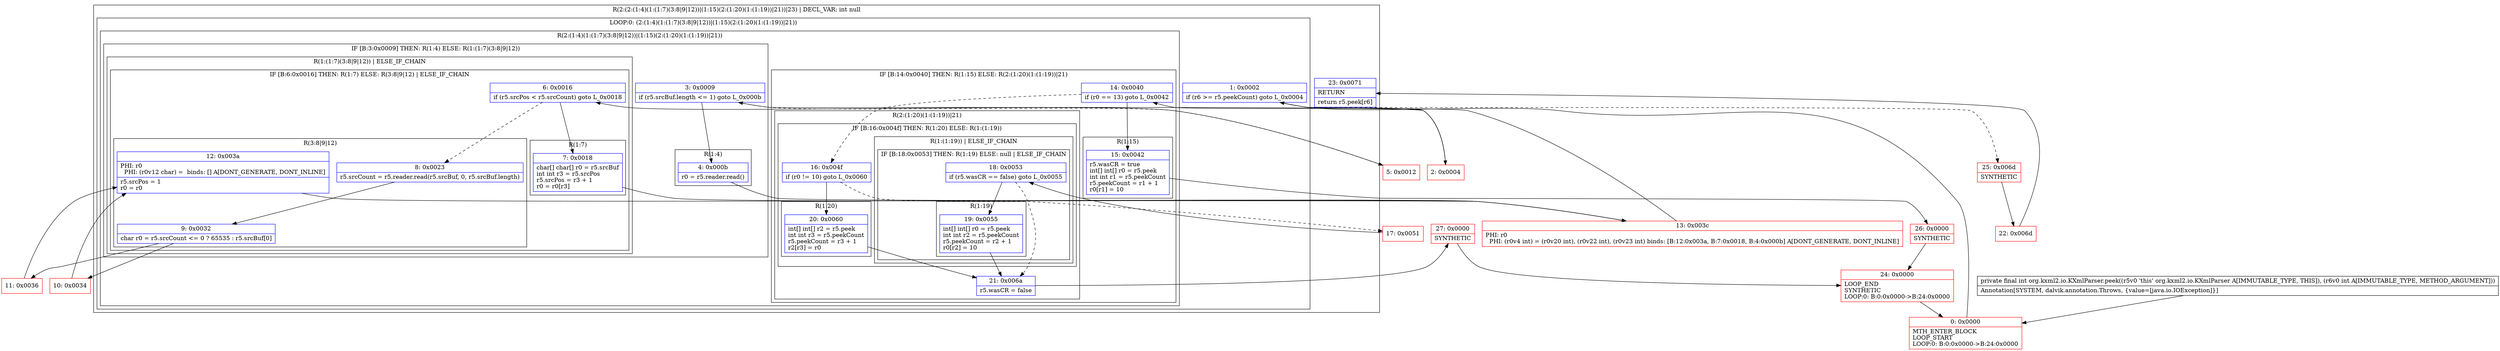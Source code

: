 digraph "CFG fororg.kxml2.io.KXmlParser.peek(I)I" {
subgraph cluster_Region_127180364 {
label = "R(2:(2:(1:4)(1:(1:7)(3:8|9|12))|(1:15)(2:(1:20)(1:(1:19))|21))|23) | DECL_VAR: int null\l";
node [shape=record,color=blue];
subgraph cluster_LoopRegion_906259758 {
label = "LOOP:0: (2:(1:4)(1:(1:7)(3:8|9|12))|(1:15)(2:(1:20)(1:(1:19))|21))";
node [shape=record,color=blue];
Node_1 [shape=record,label="{1\:\ 0x0002|if (r6 \>= r5.peekCount) goto L_0x0004\l}"];
subgraph cluster_Region_552909288 {
label = "R(2:(1:4)(1:(1:7)(3:8|9|12))|(1:15)(2:(1:20)(1:(1:19))|21))";
node [shape=record,color=blue];
subgraph cluster_IfRegion_73952491 {
label = "IF [B:3:0x0009] THEN: R(1:4) ELSE: R(1:(1:7)(3:8|9|12))";
node [shape=record,color=blue];
Node_3 [shape=record,label="{3\:\ 0x0009|if (r5.srcBuf.length \<= 1) goto L_0x000b\l}"];
subgraph cluster_Region_1453537830 {
label = "R(1:4)";
node [shape=record,color=blue];
Node_4 [shape=record,label="{4\:\ 0x000b|r0 = r5.reader.read()\l}"];
}
subgraph cluster_Region_665711828 {
label = "R(1:(1:7)(3:8|9|12)) | ELSE_IF_CHAIN\l";
node [shape=record,color=blue];
subgraph cluster_IfRegion_852856850 {
label = "IF [B:6:0x0016] THEN: R(1:7) ELSE: R(3:8|9|12) | ELSE_IF_CHAIN\l";
node [shape=record,color=blue];
Node_6 [shape=record,label="{6\:\ 0x0016|if (r5.srcPos \< r5.srcCount) goto L_0x0018\l}"];
subgraph cluster_Region_782430581 {
label = "R(1:7)";
node [shape=record,color=blue];
Node_7 [shape=record,label="{7\:\ 0x0018|char[] char[] r0 = r5.srcBuf\lint int r3 = r5.srcPos\lr5.srcPos = r3 + 1\lr0 = r0[r3]\l}"];
}
subgraph cluster_Region_1077562421 {
label = "R(3:8|9|12)";
node [shape=record,color=blue];
Node_8 [shape=record,label="{8\:\ 0x0023|r5.srcCount = r5.reader.read(r5.srcBuf, 0, r5.srcBuf.length)\l}"];
Node_9 [shape=record,label="{9\:\ 0x0032|char r0 = r5.srcCount \<= 0 ? 65535 : r5.srcBuf[0]\l}"];
Node_12 [shape=record,label="{12\:\ 0x003a|PHI: r0 \l  PHI: (r0v12 char) =  binds: [] A[DONT_GENERATE, DONT_INLINE]\l|r5.srcPos = 1\lr0 = r0\l}"];
}
}
}
}
subgraph cluster_IfRegion_929776729 {
label = "IF [B:14:0x0040] THEN: R(1:15) ELSE: R(2:(1:20)(1:(1:19))|21)";
node [shape=record,color=blue];
Node_14 [shape=record,label="{14\:\ 0x0040|if (r0 == 13) goto L_0x0042\l}"];
subgraph cluster_Region_80202857 {
label = "R(1:15)";
node [shape=record,color=blue];
Node_15 [shape=record,label="{15\:\ 0x0042|r5.wasCR = true\lint[] int[] r0 = r5.peek\lint int r1 = r5.peekCount\lr5.peekCount = r1 + 1\lr0[r1] = 10\l}"];
}
subgraph cluster_Region_1881373035 {
label = "R(2:(1:20)(1:(1:19))|21)";
node [shape=record,color=blue];
subgraph cluster_IfRegion_954214639 {
label = "IF [B:16:0x004f] THEN: R(1:20) ELSE: R(1:(1:19))";
node [shape=record,color=blue];
Node_16 [shape=record,label="{16\:\ 0x004f|if (r0 != 10) goto L_0x0060\l}"];
subgraph cluster_Region_790499789 {
label = "R(1:20)";
node [shape=record,color=blue];
Node_20 [shape=record,label="{20\:\ 0x0060|int[] int[] r2 = r5.peek\lint int r3 = r5.peekCount\lr5.peekCount = r3 + 1\lr2[r3] = r0\l}"];
}
subgraph cluster_Region_648768225 {
label = "R(1:(1:19)) | ELSE_IF_CHAIN\l";
node [shape=record,color=blue];
subgraph cluster_IfRegion_1267710945 {
label = "IF [B:18:0x0053] THEN: R(1:19) ELSE: null | ELSE_IF_CHAIN\l";
node [shape=record,color=blue];
Node_18 [shape=record,label="{18\:\ 0x0053|if (r5.wasCR == false) goto L_0x0055\l}"];
subgraph cluster_Region_1037544447 {
label = "R(1:19)";
node [shape=record,color=blue];
Node_19 [shape=record,label="{19\:\ 0x0055|int[] int[] r0 = r5.peek\lint int r2 = r5.peekCount\lr5.peekCount = r2 + 1\lr0[r2] = 10\l}"];
}
}
}
}
Node_21 [shape=record,label="{21\:\ 0x006a|r5.wasCR = false\l}"];
}
}
}
}
Node_23 [shape=record,label="{23\:\ 0x0071|RETURN\l|return r5.peek[r6]\l}"];
}
Node_0 [shape=record,color=red,label="{0\:\ 0x0000|MTH_ENTER_BLOCK\lLOOP_START\lLOOP:0: B:0:0x0000\-\>B:24:0x0000\l}"];
Node_2 [shape=record,color=red,label="{2\:\ 0x0004}"];
Node_5 [shape=record,color=red,label="{5\:\ 0x0012}"];
Node_10 [shape=record,color=red,label="{10\:\ 0x0034}"];
Node_11 [shape=record,color=red,label="{11\:\ 0x0036}"];
Node_13 [shape=record,color=red,label="{13\:\ 0x003c|PHI: r0 \l  PHI: (r0v4 int) = (r0v20 int), (r0v22 int), (r0v23 int) binds: [B:12:0x003a, B:7:0x0018, B:4:0x000b] A[DONT_GENERATE, DONT_INLINE]\l}"];
Node_17 [shape=record,color=red,label="{17\:\ 0x0051}"];
Node_22 [shape=record,color=red,label="{22\:\ 0x006d}"];
Node_24 [shape=record,color=red,label="{24\:\ 0x0000|LOOP_END\lSYNTHETIC\lLOOP:0: B:0:0x0000\-\>B:24:0x0000\l}"];
Node_25 [shape=record,color=red,label="{25\:\ 0x006d|SYNTHETIC\l}"];
Node_26 [shape=record,color=red,label="{26\:\ 0x0000|SYNTHETIC\l}"];
Node_27 [shape=record,color=red,label="{27\:\ 0x0000|SYNTHETIC\l}"];
MethodNode[shape=record,label="{private final int org.kxml2.io.KXmlParser.peek((r5v0 'this' org.kxml2.io.KXmlParser A[IMMUTABLE_TYPE, THIS]), (r6v0 int A[IMMUTABLE_TYPE, METHOD_ARGUMENT]))  | Annotation[SYSTEM, dalvik.annotation.Throws, \{value=[java.io.IOException]\}]\l}"];
MethodNode -> Node_0;
Node_1 -> Node_2;
Node_1 -> Node_25[style=dashed];
Node_3 -> Node_4;
Node_3 -> Node_5[style=dashed];
Node_4 -> Node_13;
Node_6 -> Node_7;
Node_6 -> Node_8[style=dashed];
Node_7 -> Node_13;
Node_8 -> Node_9;
Node_9 -> Node_10;
Node_9 -> Node_11;
Node_12 -> Node_13;
Node_14 -> Node_15;
Node_14 -> Node_16[style=dashed];
Node_15 -> Node_26;
Node_16 -> Node_17[style=dashed];
Node_16 -> Node_20;
Node_20 -> Node_21;
Node_18 -> Node_19;
Node_18 -> Node_21[style=dashed];
Node_19 -> Node_21;
Node_21 -> Node_27;
Node_0 -> Node_1;
Node_2 -> Node_3;
Node_5 -> Node_6;
Node_10 -> Node_12;
Node_11 -> Node_12;
Node_13 -> Node_14;
Node_17 -> Node_18;
Node_22 -> Node_23;
Node_24 -> Node_0;
Node_25 -> Node_22;
Node_26 -> Node_24;
Node_27 -> Node_24;
}

